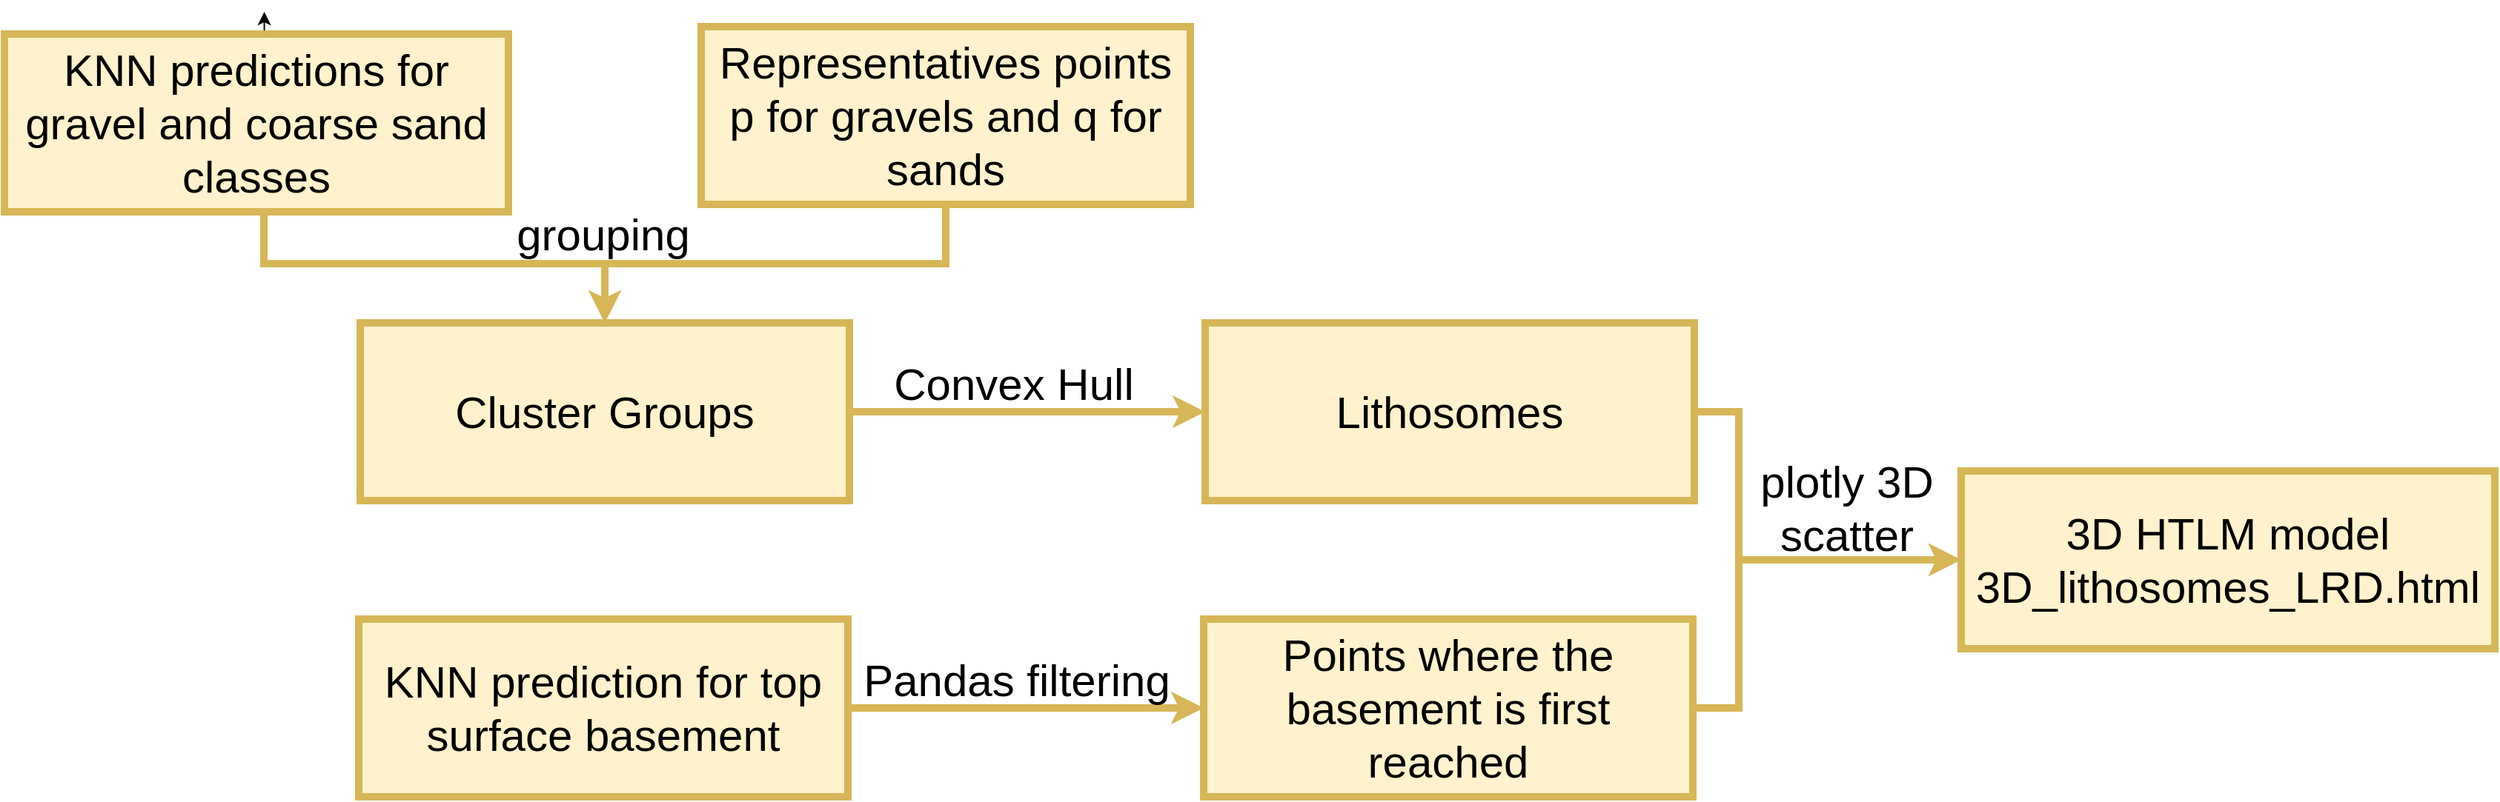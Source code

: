 <mxfile version="20.3.0" type="device"><diagram id="fNOBkLaAhuOzdhUiapiz" name="Page-1"><mxGraphModel dx="1929" dy="1133" grid="1" gridSize="10" guides="1" tooltips="1" connect="1" arrows="1" fold="1" page="1" pageScale="1" pageWidth="1600" pageHeight="1200" math="0" shadow="0"><root><mxCell id="0"/><mxCell id="1" parent="0"/><mxCell id="_fXpVUF5_wgCW_Ynrs2v-48" style="edgeStyle=orthogonalEdgeStyle;rounded=0;orthogonalLoop=1;jettySize=auto;html=1;exitX=0.5;exitY=1;exitDx=0;exitDy=0;entryX=0.5;entryY=0;entryDx=0;entryDy=0;fontFamily=Helvetica;fontSize=30;strokeWidth=5;fillColor=#fff2cc;strokeColor=#d6b656;" parent="1" source="_fXpVUF5_wgCW_Ynrs2v-40" target="_fXpVUF5_wgCW_Ynrs2v-43" edge="1"><mxGeometry relative="1" as="geometry"><Array as="points"><mxPoint x="245" y="240"/><mxPoint x="475" y="240"/></Array></mxGeometry></mxCell><mxCell id="Bg7FpHGLYbK5Ysx2XHxH-1" style="edgeStyle=orthogonalEdgeStyle;rounded=0;orthogonalLoop=1;jettySize=auto;html=1;exitX=0.5;exitY=0;exitDx=0;exitDy=0;" edge="1" parent="1" source="_fXpVUF5_wgCW_Ynrs2v-40"><mxGeometry relative="1" as="geometry"><mxPoint x="245.286" y="70" as="targetPoint"/></mxGeometry></mxCell><mxCell id="_fXpVUF5_wgCW_Ynrs2v-40" value="KNN predictions for gravel and coarse sand classes" style="rounded=0;whiteSpace=wrap;html=1;fontFamily=Helvetica;fontSize=30;fillColor=#fff2cc;strokeColor=#d6b656;strokeWidth=5;" parent="1" vertex="1"><mxGeometry x="70" y="85" width="340" height="120" as="geometry"/></mxCell><mxCell id="_fXpVUF5_wgCW_Ynrs2v-50" style="edgeStyle=orthogonalEdgeStyle;rounded=0;orthogonalLoop=1;jettySize=auto;html=1;exitX=0.5;exitY=1;exitDx=0;exitDy=0;entryX=0.5;entryY=0;entryDx=0;entryDy=0;fontFamily=Helvetica;fontSize=30;strokeWidth=5;fillColor=#fff2cc;strokeColor=#d6b656;" parent="1" source="_fXpVUF5_wgCW_Ynrs2v-41" target="_fXpVUF5_wgCW_Ynrs2v-43" edge="1"><mxGeometry relative="1" as="geometry"><Array as="points"><mxPoint x="705" y="240"/><mxPoint x="475" y="240"/></Array></mxGeometry></mxCell><mxCell id="_fXpVUF5_wgCW_Ynrs2v-41" value="Representatives points p for gravels and q for sands" style="rounded=0;whiteSpace=wrap;html=1;fontFamily=Helvetica;fontSize=30;fillColor=#fff2cc;strokeColor=#d6b656;strokeWidth=5;" parent="1" vertex="1"><mxGeometry x="540" y="80" width="330" height="120" as="geometry"/></mxCell><mxCell id="_fXpVUF5_wgCW_Ynrs2v-59" style="edgeStyle=orthogonalEdgeStyle;rounded=0;orthogonalLoop=1;jettySize=auto;html=1;exitX=1;exitY=0.5;exitDx=0;exitDy=0;fontFamily=Helvetica;fontSize=30;strokeWidth=5;fillColor=#fff2cc;strokeColor=#d6b656;" parent="1" source="_fXpVUF5_wgCW_Ynrs2v-42" target="_fXpVUF5_wgCW_Ynrs2v-46" edge="1"><mxGeometry relative="1" as="geometry"><Array as="points"><mxPoint x="1240" y="340"/><mxPoint x="1240" y="440"/></Array></mxGeometry></mxCell><mxCell id="_fXpVUF5_wgCW_Ynrs2v-42" value="Lithosomes" style="rounded=0;whiteSpace=wrap;html=1;fontFamily=Helvetica;fontSize=30;fillColor=#fff2cc;strokeColor=#d6b656;strokeWidth=5;" parent="1" vertex="1"><mxGeometry x="880" y="280" width="330" height="120" as="geometry"/></mxCell><mxCell id="_fXpVUF5_wgCW_Ynrs2v-53" style="edgeStyle=orthogonalEdgeStyle;rounded=0;orthogonalLoop=1;jettySize=auto;html=1;exitX=1;exitY=0.5;exitDx=0;exitDy=0;entryX=0;entryY=0.5;entryDx=0;entryDy=0;fontFamily=Helvetica;fontSize=30;strokeWidth=5;fillColor=#fff2cc;strokeColor=#d6b656;" parent="1" source="_fXpVUF5_wgCW_Ynrs2v-43" target="_fXpVUF5_wgCW_Ynrs2v-42" edge="1"><mxGeometry relative="1" as="geometry"/></mxCell><mxCell id="_fXpVUF5_wgCW_Ynrs2v-43" value="Cluster Groups" style="rounded=0;whiteSpace=wrap;html=1;fontFamily=Helvetica;fontSize=30;fillColor=#fff2cc;strokeColor=#d6b656;strokeWidth=5;" parent="1" vertex="1"><mxGeometry x="310" y="280" width="330" height="120" as="geometry"/></mxCell><mxCell id="_fXpVUF5_wgCW_Ynrs2v-61" style="edgeStyle=orthogonalEdgeStyle;rounded=0;orthogonalLoop=1;jettySize=auto;html=1;exitX=1;exitY=0.5;exitDx=0;exitDy=0;entryX=0;entryY=0.5;entryDx=0;entryDy=0;fontFamily=Helvetica;fontSize=30;strokeWidth=5;fillColor=#fff2cc;strokeColor=#d6b656;" parent="1" source="_fXpVUF5_wgCW_Ynrs2v-44" target="_fXpVUF5_wgCW_Ynrs2v-46" edge="1"><mxGeometry relative="1" as="geometry"><Array as="points"><mxPoint x="1240" y="540"/><mxPoint x="1240" y="440"/></Array></mxGeometry></mxCell><mxCell id="_fXpVUF5_wgCW_Ynrs2v-44" value="Points where the basement is first reached" style="rounded=0;whiteSpace=wrap;html=1;fontFamily=Helvetica;fontSize=30;fillColor=#fff2cc;strokeColor=#d6b656;strokeWidth=5;" parent="1" vertex="1"><mxGeometry x="879" y="480" width="330" height="120" as="geometry"/></mxCell><mxCell id="_fXpVUF5_wgCW_Ynrs2v-56" style="edgeStyle=orthogonalEdgeStyle;rounded=0;orthogonalLoop=1;jettySize=auto;html=1;exitX=1;exitY=0.5;exitDx=0;exitDy=0;entryX=0;entryY=0.5;entryDx=0;entryDy=0;fontFamily=Helvetica;fontSize=30;strokeWidth=5;fillColor=#fff2cc;strokeColor=#d6b656;" parent="1" source="_fXpVUF5_wgCW_Ynrs2v-45" target="_fXpVUF5_wgCW_Ynrs2v-44" edge="1"><mxGeometry relative="1" as="geometry"/></mxCell><mxCell id="_fXpVUF5_wgCW_Ynrs2v-45" value="KNN prediction for top surface basement" style="rounded=0;whiteSpace=wrap;html=1;fontFamily=Helvetica;fontSize=30;fillColor=#fff2cc;strokeColor=#d6b656;strokeWidth=5;" parent="1" vertex="1"><mxGeometry x="309" y="480" width="330" height="120" as="geometry"/></mxCell><mxCell id="_fXpVUF5_wgCW_Ynrs2v-46" value="&lt;pre style=&quot;font-size: 30px;&quot;&gt;&lt;font style=&quot;font-size: 30px;&quot; face=&quot;Helvetica&quot;&gt;3D HTLM model&lt;br style=&quot;font-size: 30px;&quot;&gt;3D_lithosomes_LRD.html&lt;/font&gt;&lt;/pre&gt;" style="rounded=0;whiteSpace=wrap;html=1;fontFamily=Helvetica;fontSize=30;fillColor=#fff2cc;strokeColor=#d6b656;strokeWidth=5;" parent="1" vertex="1"><mxGeometry x="1390" y="380" width="360" height="120" as="geometry"/></mxCell><mxCell id="_fXpVUF5_wgCW_Ynrs2v-51" value="grouping" style="text;html=1;align=center;verticalAlign=middle;whiteSpace=wrap;rounded=0;fontFamily=Helvetica;fontSize=30;" parent="1" vertex="1"><mxGeometry x="374" y="205" width="200" height="30" as="geometry"/></mxCell><mxCell id="_fXpVUF5_wgCW_Ynrs2v-54" value="Convex Hull" style="text;html=1;align=center;verticalAlign=middle;whiteSpace=wrap;rounded=0;fontFamily=Helvetica;fontSize=30;" parent="1" vertex="1"><mxGeometry x="651" y="306" width="200" height="30" as="geometry"/></mxCell><mxCell id="_fXpVUF5_wgCW_Ynrs2v-57" value="Pandas filtering" style="text;html=1;align=center;verticalAlign=middle;whiteSpace=wrap;rounded=0;fontFamily=Helvetica;fontSize=30;" parent="1" vertex="1"><mxGeometry x="633" y="491" width="240" height="60" as="geometry"/></mxCell><mxCell id="_fXpVUF5_wgCW_Ynrs2v-62" value="plotly 3D scatter" style="text;html=1;align=center;verticalAlign=middle;whiteSpace=wrap;rounded=0;fontFamily=Helvetica;fontSize=30;" parent="1" vertex="1"><mxGeometry x="1218" y="370" width="190" height="70" as="geometry"/></mxCell></root></mxGraphModel></diagram></mxfile>